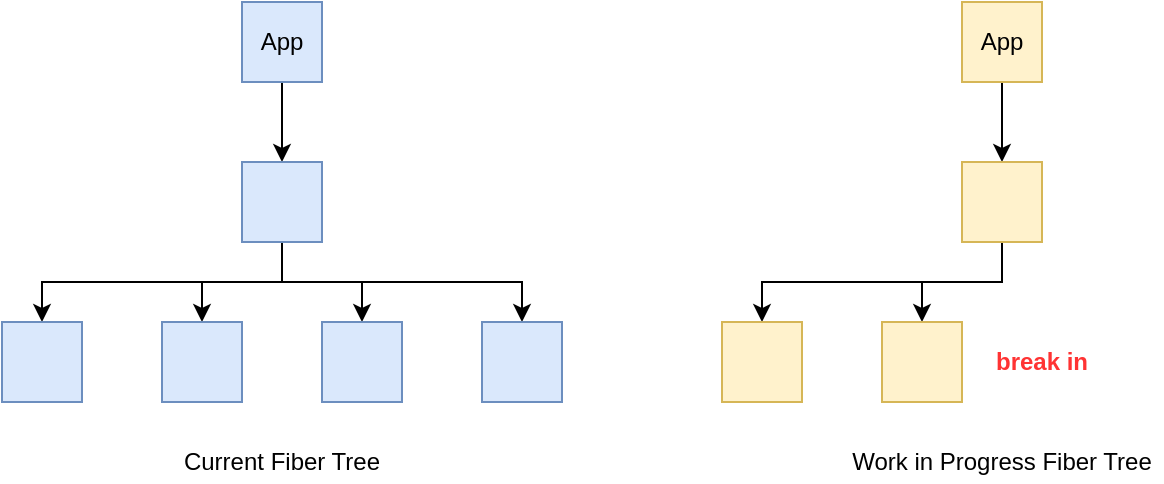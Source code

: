 <mxfile version="14.1.8" type="device"><diagram id="KklDpWd0EEaRz4OJQKMj" name="第 1 页"><mxGraphModel dx="1106" dy="830" grid="1" gridSize="10" guides="1" tooltips="1" connect="1" arrows="1" fold="1" page="1" pageScale="1" pageWidth="827" pageHeight="1169" math="0" shadow="0"><root><mxCell id="0"/><mxCell id="1" parent="0"/><mxCell id="JnwYy3GrVBptJD_1nPQt-4" value="" style="edgeStyle=orthogonalEdgeStyle;rounded=0;orthogonalLoop=1;jettySize=auto;html=1;" edge="1" parent="1" source="JnwYy3GrVBptJD_1nPQt-1" target="JnwYy3GrVBptJD_1nPQt-3"><mxGeometry relative="1" as="geometry"/></mxCell><mxCell id="JnwYy3GrVBptJD_1nPQt-1" value="App" style="rounded=0;whiteSpace=wrap;html=1;fillColor=#dae8fc;strokeColor=#6c8ebf;" vertex="1" parent="1"><mxGeometry x="200" y="240" width="40" height="40" as="geometry"/></mxCell><mxCell id="JnwYy3GrVBptJD_1nPQt-6" value="" style="edgeStyle=orthogonalEdgeStyle;rounded=0;orthogonalLoop=1;jettySize=auto;html=1;exitX=0.5;exitY=1;exitDx=0;exitDy=0;" edge="1" parent="1" source="JnwYy3GrVBptJD_1nPQt-3" target="JnwYy3GrVBptJD_1nPQt-5"><mxGeometry relative="1" as="geometry"/></mxCell><mxCell id="JnwYy3GrVBptJD_1nPQt-8" value="" style="edgeStyle=orthogonalEdgeStyle;rounded=0;orthogonalLoop=1;jettySize=auto;html=1;" edge="1" parent="1" source="JnwYy3GrVBptJD_1nPQt-3" target="JnwYy3GrVBptJD_1nPQt-7"><mxGeometry relative="1" as="geometry"/></mxCell><mxCell id="JnwYy3GrVBptJD_1nPQt-12" style="edgeStyle=orthogonalEdgeStyle;rounded=0;orthogonalLoop=1;jettySize=auto;html=1;" edge="1" parent="1" source="JnwYy3GrVBptJD_1nPQt-3" target="JnwYy3GrVBptJD_1nPQt-9"><mxGeometry relative="1" as="geometry"/></mxCell><mxCell id="JnwYy3GrVBptJD_1nPQt-13" style="edgeStyle=orthogonalEdgeStyle;rounded=0;orthogonalLoop=1;jettySize=auto;html=1;entryX=0.5;entryY=0;entryDx=0;entryDy=0;exitX=0.5;exitY=1;exitDx=0;exitDy=0;" edge="1" parent="1" source="JnwYy3GrVBptJD_1nPQt-3" target="JnwYy3GrVBptJD_1nPQt-10"><mxGeometry relative="1" as="geometry"/></mxCell><mxCell id="JnwYy3GrVBptJD_1nPQt-3" value="" style="rounded=0;whiteSpace=wrap;html=1;fillColor=#dae8fc;strokeColor=#6c8ebf;" vertex="1" parent="1"><mxGeometry x="200" y="320" width="40" height="40" as="geometry"/></mxCell><mxCell id="JnwYy3GrVBptJD_1nPQt-5" value="" style="rounded=0;whiteSpace=wrap;html=1;fillColor=#dae8fc;strokeColor=#6c8ebf;" vertex="1" parent="1"><mxGeometry x="80" y="400" width="40" height="40" as="geometry"/></mxCell><mxCell id="JnwYy3GrVBptJD_1nPQt-7" value="" style="rounded=0;whiteSpace=wrap;html=1;fillColor=#dae8fc;strokeColor=#6c8ebf;" vertex="1" parent="1"><mxGeometry x="160" y="400" width="40" height="40" as="geometry"/></mxCell><mxCell id="JnwYy3GrVBptJD_1nPQt-9" value="" style="rounded=0;whiteSpace=wrap;html=1;fillColor=#dae8fc;strokeColor=#6c8ebf;" vertex="1" parent="1"><mxGeometry x="240" y="400" width="40" height="40" as="geometry"/></mxCell><mxCell id="JnwYy3GrVBptJD_1nPQt-10" value="" style="rounded=0;whiteSpace=wrap;html=1;fillColor=#dae8fc;strokeColor=#6c8ebf;" vertex="1" parent="1"><mxGeometry x="320" y="400" width="40" height="40" as="geometry"/></mxCell><mxCell id="JnwYy3GrVBptJD_1nPQt-14" value="" style="edgeStyle=orthogonalEdgeStyle;rounded=0;orthogonalLoop=1;jettySize=auto;html=1;" edge="1" parent="1" source="JnwYy3GrVBptJD_1nPQt-15" target="JnwYy3GrVBptJD_1nPQt-20"><mxGeometry relative="1" as="geometry"/></mxCell><mxCell id="JnwYy3GrVBptJD_1nPQt-15" value="App" style="rounded=0;whiteSpace=wrap;html=1;fillColor=#fff2cc;strokeColor=#d6b656;" vertex="1" parent="1"><mxGeometry x="560" y="240" width="40" height="40" as="geometry"/></mxCell><mxCell id="JnwYy3GrVBptJD_1nPQt-16" value="" style="edgeStyle=orthogonalEdgeStyle;rounded=0;orthogonalLoop=1;jettySize=auto;html=1;exitX=0.5;exitY=1;exitDx=0;exitDy=0;" edge="1" parent="1" source="JnwYy3GrVBptJD_1nPQt-20" target="JnwYy3GrVBptJD_1nPQt-21"><mxGeometry relative="1" as="geometry"/></mxCell><mxCell id="JnwYy3GrVBptJD_1nPQt-17" value="" style="edgeStyle=orthogonalEdgeStyle;rounded=0;orthogonalLoop=1;jettySize=auto;html=1;" edge="1" parent="1" source="JnwYy3GrVBptJD_1nPQt-20" target="JnwYy3GrVBptJD_1nPQt-22"><mxGeometry relative="1" as="geometry"/></mxCell><mxCell id="JnwYy3GrVBptJD_1nPQt-20" value="" style="rounded=0;whiteSpace=wrap;html=1;fillColor=#fff2cc;strokeColor=#d6b656;" vertex="1" parent="1"><mxGeometry x="560" y="320" width="40" height="40" as="geometry"/></mxCell><mxCell id="JnwYy3GrVBptJD_1nPQt-21" value="" style="rounded=0;whiteSpace=wrap;html=1;fillColor=#fff2cc;strokeColor=#d6b656;" vertex="1" parent="1"><mxGeometry x="440" y="400" width="40" height="40" as="geometry"/></mxCell><mxCell id="JnwYy3GrVBptJD_1nPQt-22" value="" style="rounded=0;whiteSpace=wrap;html=1;fillColor=#fff2cc;strokeColor=#d6b656;" vertex="1" parent="1"><mxGeometry x="520" y="400" width="40" height="40" as="geometry"/></mxCell><mxCell id="JnwYy3GrVBptJD_1nPQt-28" value="Current Fiber Tree" style="text;html=1;strokeColor=none;fillColor=none;align=center;verticalAlign=middle;whiteSpace=wrap;rounded=0;" vertex="1" parent="1"><mxGeometry x="160" y="460" width="120" height="20" as="geometry"/></mxCell><mxCell id="JnwYy3GrVBptJD_1nPQt-29" value="Work in Progress Fiber Tree" style="text;html=1;strokeColor=none;fillColor=none;align=center;verticalAlign=middle;whiteSpace=wrap;rounded=0;" vertex="1" parent="1"><mxGeometry x="500" y="460" width="160" height="20" as="geometry"/></mxCell><mxCell id="JnwYy3GrVBptJD_1nPQt-31" value="&lt;b&gt;break in&lt;/b&gt;" style="text;html=1;strokeColor=none;fillColor=none;align=center;verticalAlign=middle;whiteSpace=wrap;rounded=0;fontColor=#FF3333;" vertex="1" parent="1"><mxGeometry x="560" y="410" width="80" height="20" as="geometry"/></mxCell></root></mxGraphModel></diagram></mxfile>